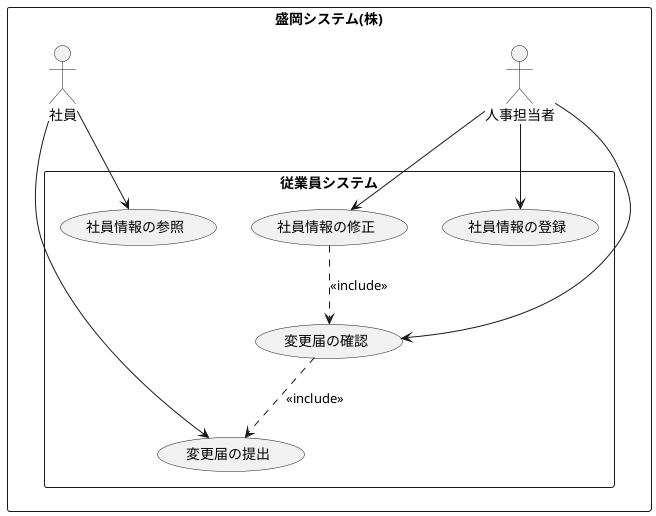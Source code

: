 @startuml ユースケース図
rectangle 盛岡システム(株) {
    actor 人事担当者
    actor 社員
    rectangle 従業員システム {
        usecase 社員情報の登録
        usecase 社員情報の参照
        usecase 変更届の提出
        usecase 変更届の確認
        usecase 社員情報の修正
    }
    人事担当者 --> 社員情報の登録
    人事担当者 --> 社員情報の修正
    人事担当者 --> 変更届の確認
    社員情報の修正 ..> 変更届の確認 : << include >>
    変更届の確認 ..> 変更届の提出 : << include >>
    社員 --> 社員情報の参照
    社員 --> 変更届の提出
}
